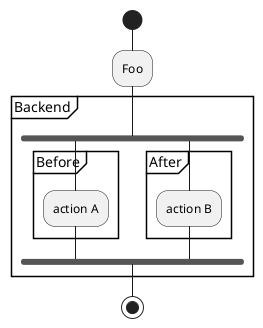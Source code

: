 {
  "sha1": "r04vfo4ezkocq9bewwjlwpb65utvnqx",
  "insertion": {
    "when": "2024-06-04T17:28:43.155Z",
    "url": "https://github.com/plantuml/plantuml/issues/1190",
    "user": "plantuml@gmail.com"
  }
}
@startuml
skinparam ArrowHeadColor none

start
:Foo;
partition "Backend" {
fork
  partition "Before" {
    :action A;
  }
fork again
  partition "After" {
    :action B;
  }
end fork
}

stop
@enduml
